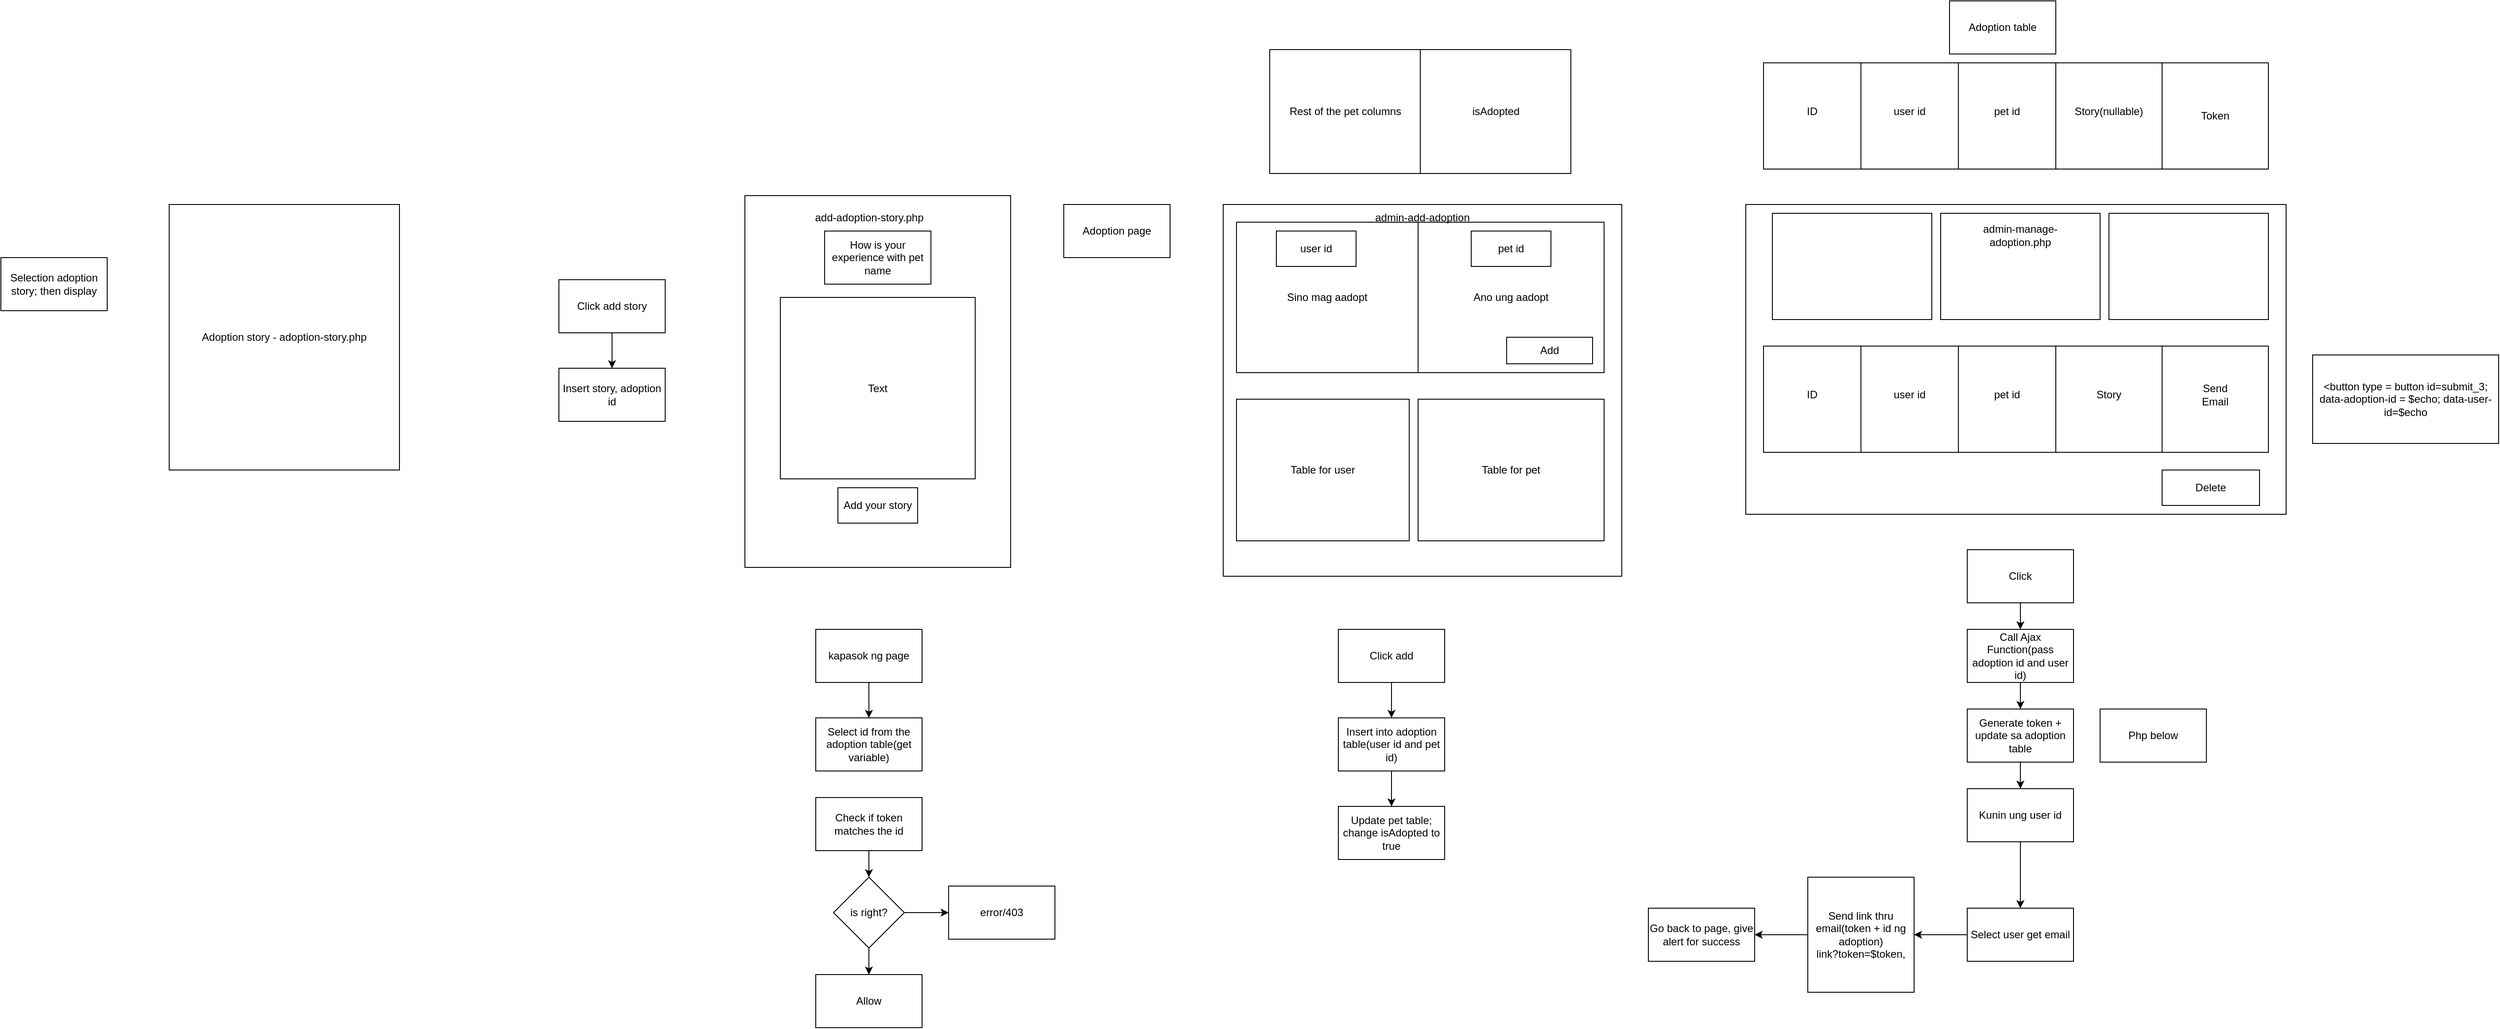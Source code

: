 <mxfile>
    <diagram id="PHBXFqvRLo3PExpNOgoS" name="Page-1">
        <mxGraphModel dx="3550" dy="486" grid="1" gridSize="10" guides="1" tooltips="1" connect="1" arrows="1" fold="1" page="1" pageScale="1" pageWidth="850" pageHeight="1100" math="0" shadow="0">
            <root>
                <mxCell id="0"/>
                <mxCell id="1" parent="0"/>
                <mxCell id="2" value="" style="rounded=0;whiteSpace=wrap;html=1;" vertex="1" parent="1">
                    <mxGeometry x="170" y="70" width="450" height="120" as="geometry"/>
                </mxCell>
                <mxCell id="3" value="" style="rounded=0;whiteSpace=wrap;html=1;" vertex="1" parent="1">
                    <mxGeometry x="170" y="70" width="110" height="120" as="geometry"/>
                </mxCell>
                <mxCell id="4" value="" style="rounded=0;whiteSpace=wrap;html=1;" vertex="1" parent="1">
                    <mxGeometry x="280" y="70" width="110" height="120" as="geometry"/>
                </mxCell>
                <mxCell id="5" value="" style="rounded=0;whiteSpace=wrap;html=1;" vertex="1" parent="1">
                    <mxGeometry x="390" y="70" width="110" height="120" as="geometry"/>
                </mxCell>
                <mxCell id="7" value="ID&lt;br&gt;" style="text;html=1;strokeColor=none;fillColor=none;align=center;verticalAlign=middle;whiteSpace=wrap;rounded=0;" vertex="1" parent="1">
                    <mxGeometry x="195" y="110" width="60" height="30" as="geometry"/>
                </mxCell>
                <mxCell id="8" value="user id" style="text;html=1;strokeColor=none;fillColor=none;align=center;verticalAlign=middle;whiteSpace=wrap;rounded=0;" vertex="1" parent="1">
                    <mxGeometry x="305" y="110" width="60" height="30" as="geometry"/>
                </mxCell>
                <mxCell id="9" value="pet id&lt;br&gt;" style="text;html=1;strokeColor=none;fillColor=none;align=center;verticalAlign=middle;whiteSpace=wrap;rounded=0;" vertex="1" parent="1">
                    <mxGeometry x="415" y="110" width="60" height="30" as="geometry"/>
                </mxCell>
                <mxCell id="10" value="Story(nullable)" style="text;html=1;strokeColor=none;fillColor=none;align=center;verticalAlign=middle;whiteSpace=wrap;rounded=0;" vertex="1" parent="1">
                    <mxGeometry x="530" y="110" width="60" height="30" as="geometry"/>
                </mxCell>
                <mxCell id="12" value="" style="rounded=0;whiteSpace=wrap;html=1;" vertex="1" parent="1">
                    <mxGeometry x="150" y="230" width="610" height="350" as="geometry"/>
                </mxCell>
                <mxCell id="21" value="" style="rounded=0;whiteSpace=wrap;html=1;" vertex="1" parent="1">
                    <mxGeometry x="170" y="390" width="450" height="120" as="geometry"/>
                </mxCell>
                <mxCell id="22" value="" style="rounded=0;whiteSpace=wrap;html=1;" vertex="1" parent="1">
                    <mxGeometry x="170" y="390" width="110" height="120" as="geometry"/>
                </mxCell>
                <mxCell id="23" value="" style="rounded=0;whiteSpace=wrap;html=1;" vertex="1" parent="1">
                    <mxGeometry x="280" y="390" width="110" height="120" as="geometry"/>
                </mxCell>
                <mxCell id="24" value="" style="rounded=0;whiteSpace=wrap;html=1;" vertex="1" parent="1">
                    <mxGeometry x="390" y="390" width="110" height="120" as="geometry"/>
                </mxCell>
                <mxCell id="25" value="ID&lt;br&gt;" style="text;html=1;strokeColor=none;fillColor=none;align=center;verticalAlign=middle;whiteSpace=wrap;rounded=0;" vertex="1" parent="1">
                    <mxGeometry x="195" y="430" width="60" height="30" as="geometry"/>
                </mxCell>
                <mxCell id="26" value="user id" style="text;html=1;strokeColor=none;fillColor=none;align=center;verticalAlign=middle;whiteSpace=wrap;rounded=0;" vertex="1" parent="1">
                    <mxGeometry x="305" y="430" width="60" height="30" as="geometry"/>
                </mxCell>
                <mxCell id="27" value="pet id&lt;br&gt;" style="text;html=1;strokeColor=none;fillColor=none;align=center;verticalAlign=middle;whiteSpace=wrap;rounded=0;" vertex="1" parent="1">
                    <mxGeometry x="415" y="430" width="60" height="30" as="geometry"/>
                </mxCell>
                <mxCell id="28" value="Story&lt;br&gt;" style="text;html=1;strokeColor=none;fillColor=none;align=center;verticalAlign=middle;whiteSpace=wrap;rounded=0;" vertex="1" parent="1">
                    <mxGeometry x="530" y="430" width="60" height="30" as="geometry"/>
                </mxCell>
                <mxCell id="29" value="" style="rounded=0;whiteSpace=wrap;html=1;" vertex="1" parent="1">
                    <mxGeometry x="180" y="240" width="180" height="120" as="geometry"/>
                </mxCell>
                <mxCell id="38" value="" style="rounded=0;whiteSpace=wrap;html=1;" vertex="1" parent="1">
                    <mxGeometry x="370" y="240" width="180" height="120" as="geometry"/>
                </mxCell>
                <mxCell id="39" value="" style="rounded=0;whiteSpace=wrap;html=1;" vertex="1" parent="1">
                    <mxGeometry x="560" y="240" width="180" height="120" as="geometry"/>
                </mxCell>
                <mxCell id="42" value="" style="rounded=0;whiteSpace=wrap;html=1;" vertex="1" parent="1">
                    <mxGeometry x="620" y="390" width="120" height="120" as="geometry"/>
                </mxCell>
                <mxCell id="45" value="Send Email" style="text;html=1;strokeColor=none;fillColor=none;align=center;verticalAlign=middle;whiteSpace=wrap;rounded=0;" vertex="1" parent="1">
                    <mxGeometry x="650" y="430" width="60" height="30" as="geometry"/>
                </mxCell>
                <mxCell id="50" style="edgeStyle=none;html=1;exitX=0.5;exitY=1;exitDx=0;exitDy=0;entryX=0.5;entryY=0;entryDx=0;entryDy=0;" edge="1" parent="1" source="46" target="49">
                    <mxGeometry relative="1" as="geometry"/>
                </mxCell>
                <mxCell id="46" value="Click&lt;br&gt;" style="rounded=0;whiteSpace=wrap;html=1;" vertex="1" parent="1">
                    <mxGeometry x="400" y="620" width="120" height="60" as="geometry"/>
                </mxCell>
                <mxCell id="77" style="edgeStyle=none;html=1;exitX=0.5;exitY=1;exitDx=0;exitDy=0;entryX=0.5;entryY=0;entryDx=0;entryDy=0;" edge="1" parent="1" source="47" target="76">
                    <mxGeometry relative="1" as="geometry"/>
                </mxCell>
                <mxCell id="47" value="Generate token + update sa adoption table" style="rounded=0;whiteSpace=wrap;html=1;" vertex="1" parent="1">
                    <mxGeometry x="400" y="800" width="120" height="60" as="geometry"/>
                </mxCell>
                <mxCell id="51" style="edgeStyle=none;html=1;exitX=0.5;exitY=1;exitDx=0;exitDy=0;entryX=0.5;entryY=0;entryDx=0;entryDy=0;" edge="1" parent="1" source="49" target="47">
                    <mxGeometry relative="1" as="geometry"/>
                </mxCell>
                <mxCell id="49" value="Call Ajax Function(pass adoption id and user id)" style="rounded=0;whiteSpace=wrap;html=1;" vertex="1" parent="1">
                    <mxGeometry x="400" y="710" width="120" height="60" as="geometry"/>
                </mxCell>
                <mxCell id="52" value="Php below" style="rounded=0;whiteSpace=wrap;html=1;" vertex="1" parent="1">
                    <mxGeometry x="550" y="800" width="120" height="60" as="geometry"/>
                </mxCell>
                <mxCell id="53" value="Token" style="rounded=0;whiteSpace=wrap;html=1;" vertex="1" parent="1">
                    <mxGeometry x="620" y="70" width="120" height="120" as="geometry"/>
                </mxCell>
                <mxCell id="57" style="edgeStyle=none;html=1;exitX=0;exitY=0.5;exitDx=0;exitDy=0;entryX=1;entryY=0.5;entryDx=0;entryDy=0;" edge="1" parent="1" source="54" target="56">
                    <mxGeometry relative="1" as="geometry"/>
                </mxCell>
                <mxCell id="54" value="Send link thru email(token + id ng adoption)&lt;br&gt;link?token=$token," style="rounded=0;whiteSpace=wrap;html=1;" vertex="1" parent="1">
                    <mxGeometry x="220" y="990" width="120" height="130" as="geometry"/>
                </mxCell>
                <mxCell id="56" value="Go back to page, give alert for success" style="rounded=0;whiteSpace=wrap;html=1;" vertex="1" parent="1">
                    <mxGeometry x="40" y="1025" width="120" height="60" as="geometry"/>
                </mxCell>
                <mxCell id="58" value="Delete" style="rounded=0;whiteSpace=wrap;html=1;" vertex="1" parent="1">
                    <mxGeometry x="620" y="530" width="110" height="40" as="geometry"/>
                </mxCell>
                <mxCell id="59" value="" style="rounded=0;whiteSpace=wrap;html=1;" vertex="1" parent="1">
                    <mxGeometry x="-440" y="230" width="450" height="420" as="geometry"/>
                </mxCell>
                <mxCell id="60" value="" style="rounded=0;whiteSpace=wrap;html=1;" vertex="1" parent="1">
                    <mxGeometry x="-425" y="250" width="415" height="170" as="geometry"/>
                </mxCell>
                <mxCell id="64" value="Table for user" style="rounded=0;whiteSpace=wrap;html=1;" vertex="1" parent="1">
                    <mxGeometry x="-425" y="450" width="195" height="160" as="geometry"/>
                </mxCell>
                <mxCell id="65" value="Table for pet" style="rounded=0;whiteSpace=wrap;html=1;" vertex="1" parent="1">
                    <mxGeometry x="-220" y="450" width="210" height="160" as="geometry"/>
                </mxCell>
                <mxCell id="66" value="Adoption table" style="rounded=0;whiteSpace=wrap;html=1;" vertex="1" parent="1">
                    <mxGeometry x="380" width="120" height="60" as="geometry"/>
                </mxCell>
                <mxCell id="67" value="" style="rounded=0;whiteSpace=wrap;html=1;" vertex="1" parent="1">
                    <mxGeometry x="-387.5" y="55" width="340" height="140" as="geometry"/>
                </mxCell>
                <mxCell id="68" value="Rest of the pet columns" style="rounded=0;whiteSpace=wrap;html=1;" vertex="1" parent="1">
                    <mxGeometry x="-387.5" y="55" width="170" height="140" as="geometry"/>
                </mxCell>
                <mxCell id="69" value="" style="rounded=0;whiteSpace=wrap;html=1;" vertex="1" parent="1">
                    <mxGeometry x="-197.5" y="75" width="120" height="60" as="geometry"/>
                </mxCell>
                <mxCell id="70" value="isAdopted" style="rounded=0;whiteSpace=wrap;html=1;" vertex="1" parent="1">
                    <mxGeometry x="-217.5" y="55" width="170" height="140" as="geometry"/>
                </mxCell>
                <mxCell id="71" value="Sino mag aadopt" style="rounded=0;whiteSpace=wrap;html=1;" vertex="1" parent="1">
                    <mxGeometry x="-425" y="250" width="205" height="170" as="geometry"/>
                </mxCell>
                <mxCell id="72" value="Ano ung aadopt" style="rounded=0;whiteSpace=wrap;html=1;" vertex="1" parent="1">
                    <mxGeometry x="-220" y="250" width="210" height="170" as="geometry"/>
                </mxCell>
                <mxCell id="73" value="Add" style="rounded=0;whiteSpace=wrap;html=1;" vertex="1" parent="1">
                    <mxGeometry x="-120" y="380" width="97" height="30" as="geometry"/>
                </mxCell>
                <mxCell id="74" value="Adoption page" style="rounded=0;whiteSpace=wrap;html=1;" vertex="1" parent="1">
                    <mxGeometry x="-620" y="230" width="120" height="60" as="geometry"/>
                </mxCell>
                <mxCell id="79" style="edgeStyle=none;html=1;exitX=0.5;exitY=1;exitDx=0;exitDy=0;entryX=0.5;entryY=0;entryDx=0;entryDy=0;" edge="1" parent="1" source="76" target="78">
                    <mxGeometry relative="1" as="geometry"/>
                </mxCell>
                <mxCell id="76" value="Kunin ung user id" style="rounded=0;whiteSpace=wrap;html=1;" vertex="1" parent="1">
                    <mxGeometry x="400" y="890" width="120" height="60" as="geometry"/>
                </mxCell>
                <mxCell id="80" style="edgeStyle=none;html=1;exitX=0;exitY=0.5;exitDx=0;exitDy=0;entryX=1;entryY=0.5;entryDx=0;entryDy=0;" edge="1" parent="1" source="78" target="54">
                    <mxGeometry relative="1" as="geometry"/>
                </mxCell>
                <mxCell id="78" value="Select user get email" style="rounded=0;whiteSpace=wrap;html=1;" vertex="1" parent="1">
                    <mxGeometry x="400" y="1025" width="120" height="60" as="geometry"/>
                </mxCell>
                <mxCell id="81" value="user id" style="rounded=0;whiteSpace=wrap;html=1;" vertex="1" parent="1">
                    <mxGeometry x="-380" y="260" width="90" height="40" as="geometry"/>
                </mxCell>
                <mxCell id="82" value="pet id" style="rounded=0;whiteSpace=wrap;html=1;" vertex="1" parent="1">
                    <mxGeometry x="-160" y="260" width="90" height="40" as="geometry"/>
                </mxCell>
                <mxCell id="86" style="edgeStyle=none;html=1;exitX=0.5;exitY=1;exitDx=0;exitDy=0;entryX=0.5;entryY=0;entryDx=0;entryDy=0;" edge="1" parent="1" source="83" target="84">
                    <mxGeometry relative="1" as="geometry"/>
                </mxCell>
                <mxCell id="83" value="Click add&lt;br&gt;" style="rounded=0;whiteSpace=wrap;html=1;" vertex="1" parent="1">
                    <mxGeometry x="-310" y="710" width="120" height="60" as="geometry"/>
                </mxCell>
                <mxCell id="87" style="edgeStyle=none;html=1;exitX=0.5;exitY=1;exitDx=0;exitDy=0;entryX=0.5;entryY=0;entryDx=0;entryDy=0;" edge="1" parent="1" source="84" target="85">
                    <mxGeometry relative="1" as="geometry"/>
                </mxCell>
                <mxCell id="84" value="Insert into adoption table(user id and pet id)" style="rounded=0;whiteSpace=wrap;html=1;" vertex="1" parent="1">
                    <mxGeometry x="-310" y="810" width="120" height="60" as="geometry"/>
                </mxCell>
                <mxCell id="85" value="Update pet table; change isAdopted to true" style="rounded=0;whiteSpace=wrap;html=1;" vertex="1" parent="1">
                    <mxGeometry x="-310" y="910" width="120" height="60" as="geometry"/>
                </mxCell>
                <mxCell id="88" value="" style="rounded=0;whiteSpace=wrap;html=1;" vertex="1" parent="1">
                    <mxGeometry x="-980" y="220" width="300" height="420" as="geometry"/>
                </mxCell>
                <mxCell id="89" value="Text" style="rounded=0;whiteSpace=wrap;html=1;" vertex="1" parent="1">
                    <mxGeometry x="-940" y="335" width="220" height="205" as="geometry"/>
                </mxCell>
                <mxCell id="90" value="How is your experience with pet name" style="rounded=0;whiteSpace=wrap;html=1;" vertex="1" parent="1">
                    <mxGeometry x="-890" y="260" width="120" height="60" as="geometry"/>
                </mxCell>
                <mxCell id="91" value="Add your story" style="rounded=0;whiteSpace=wrap;html=1;" vertex="1" parent="1">
                    <mxGeometry x="-875" y="550" width="90" height="40" as="geometry"/>
                </mxCell>
                <mxCell id="94" style="edgeStyle=none;html=1;exitX=0.5;exitY=1;exitDx=0;exitDy=0;entryX=0.5;entryY=0;entryDx=0;entryDy=0;" edge="1" parent="1" source="92" target="93">
                    <mxGeometry relative="1" as="geometry"/>
                </mxCell>
                <mxCell id="92" value="kapasok ng page&lt;br&gt;" style="rounded=0;whiteSpace=wrap;html=1;" vertex="1" parent="1">
                    <mxGeometry x="-900" y="710" width="120" height="60" as="geometry"/>
                </mxCell>
                <mxCell id="93" value="Select id from the adoption table(get variable)" style="rounded=0;whiteSpace=wrap;html=1;" vertex="1" parent="1">
                    <mxGeometry x="-900" y="810" width="120" height="60" as="geometry"/>
                </mxCell>
                <mxCell id="98" style="edgeStyle=none;html=1;exitX=0.5;exitY=1;exitDx=0;exitDy=0;entryX=0.5;entryY=0;entryDx=0;entryDy=0;" edge="1" parent="1" source="95" target="97">
                    <mxGeometry relative="1" as="geometry"/>
                </mxCell>
                <mxCell id="100" style="edgeStyle=none;html=1;exitX=1;exitY=0.5;exitDx=0;exitDy=0;entryX=0;entryY=0.5;entryDx=0;entryDy=0;" edge="1" parent="1" source="95" target="99">
                    <mxGeometry relative="1" as="geometry"/>
                </mxCell>
                <mxCell id="95" value="is right?" style="rhombus;whiteSpace=wrap;html=1;" vertex="1" parent="1">
                    <mxGeometry x="-880" y="990" width="80" height="80" as="geometry"/>
                </mxCell>
                <mxCell id="97" value="Allow" style="rounded=0;whiteSpace=wrap;html=1;" vertex="1" parent="1">
                    <mxGeometry x="-900" y="1100" width="120" height="60" as="geometry"/>
                </mxCell>
                <mxCell id="99" value="error/403" style="rounded=0;whiteSpace=wrap;html=1;" vertex="1" parent="1">
                    <mxGeometry x="-750" y="1000" width="120" height="60" as="geometry"/>
                </mxCell>
                <mxCell id="102" style="edgeStyle=none;html=1;exitX=0.5;exitY=1;exitDx=0;exitDy=0;entryX=0.5;entryY=0;entryDx=0;entryDy=0;" edge="1" parent="1" source="101" target="95">
                    <mxGeometry relative="1" as="geometry"/>
                </mxCell>
                <mxCell id="101" value="Check if token matches the id" style="rounded=0;whiteSpace=wrap;html=1;" vertex="1" parent="1">
                    <mxGeometry x="-900" y="900" width="120" height="60" as="geometry"/>
                </mxCell>
                <mxCell id="105" style="edgeStyle=none;html=1;exitX=0.5;exitY=1;exitDx=0;exitDy=0;entryX=0.5;entryY=0;entryDx=0;entryDy=0;" edge="1" parent="1" source="103" target="104">
                    <mxGeometry relative="1" as="geometry"/>
                </mxCell>
                <mxCell id="103" value="Click add story" style="rounded=0;whiteSpace=wrap;html=1;" vertex="1" parent="1">
                    <mxGeometry x="-1190" y="315" width="120" height="60" as="geometry"/>
                </mxCell>
                <mxCell id="104" value="Insert story, adoption id&lt;br&gt;" style="rounded=0;whiteSpace=wrap;html=1;" vertex="1" parent="1">
                    <mxGeometry x="-1190" y="415" width="120" height="60" as="geometry"/>
                </mxCell>
                <mxCell id="106" value="Adoption story - adoption-story.php&lt;br&gt;" style="rounded=0;whiteSpace=wrap;html=1;" vertex="1" parent="1">
                    <mxGeometry x="-1630" y="230" width="260" height="300" as="geometry"/>
                </mxCell>
                <mxCell id="107" value="Selection adoption story; then display" style="rounded=0;whiteSpace=wrap;html=1;" vertex="1" parent="1">
                    <mxGeometry x="-1820" y="290" width="120" height="60" as="geometry"/>
                </mxCell>
                <mxCell id="109" value="add-adoption-story.php&lt;br&gt;" style="text;html=1;strokeColor=none;fillColor=none;align=center;verticalAlign=middle;whiteSpace=wrap;rounded=0;" vertex="1" parent="1">
                    <mxGeometry x="-907.5" y="230" width="135" height="30" as="geometry"/>
                </mxCell>
                <mxCell id="110" value="admin-add-adoption" style="text;html=1;strokeColor=none;fillColor=none;align=center;verticalAlign=middle;whiteSpace=wrap;rounded=0;" vertex="1" parent="1">
                    <mxGeometry x="-275" y="230" width="120" height="30" as="geometry"/>
                </mxCell>
                <mxCell id="111" value="admin-manage-adoption.php" style="text;html=1;strokeColor=none;fillColor=none;align=center;verticalAlign=middle;whiteSpace=wrap;rounded=0;" vertex="1" parent="1">
                    <mxGeometry x="390" y="250" width="140" height="30" as="geometry"/>
                </mxCell>
                <mxCell id="114" value="&amp;lt;button type = button id=submit_3; data-adoption-id = $echo; data-user-id=$echo" style="rounded=0;whiteSpace=wrap;html=1;" vertex="1" parent="1">
                    <mxGeometry x="790" y="400" width="210" height="100" as="geometry"/>
                </mxCell>
            </root>
        </mxGraphModel>
    </diagram>
</mxfile>
